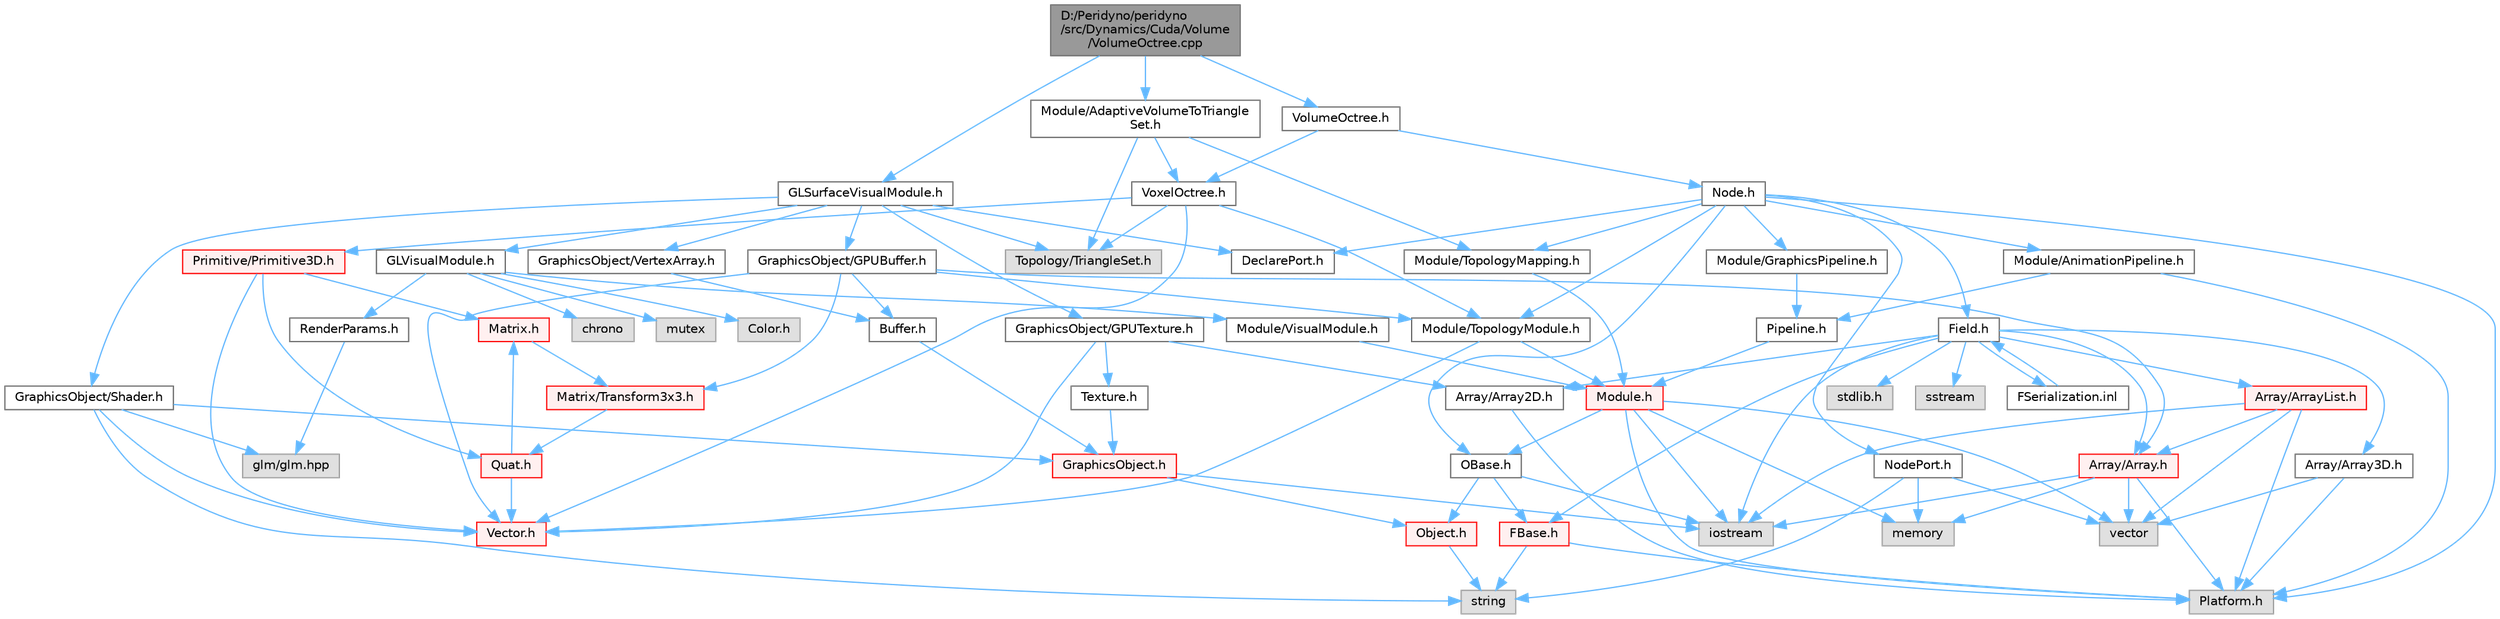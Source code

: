 digraph "D:/Peridyno/peridyno/src/Dynamics/Cuda/Volume/VolumeOctree.cpp"
{
 // LATEX_PDF_SIZE
  bgcolor="transparent";
  edge [fontname=Helvetica,fontsize=10,labelfontname=Helvetica,labelfontsize=10];
  node [fontname=Helvetica,fontsize=10,shape=box,height=0.2,width=0.4];
  Node1 [id="Node000001",label="D:/Peridyno/peridyno\l/src/Dynamics/Cuda/Volume\l/VolumeOctree.cpp",height=0.2,width=0.4,color="gray40", fillcolor="grey60", style="filled", fontcolor="black",tooltip=" "];
  Node1 -> Node2 [id="edge1_Node000001_Node000002",color="steelblue1",style="solid",tooltip=" "];
  Node2 [id="Node000002",label="VolumeOctree.h",height=0.2,width=0.4,color="grey40", fillcolor="white", style="filled",URL="$_volume_octree_8h.html",tooltip=" "];
  Node2 -> Node3 [id="edge2_Node000002_Node000003",color="steelblue1",style="solid",tooltip=" "];
  Node3 [id="Node000003",label="Node.h",height=0.2,width=0.4,color="grey40", fillcolor="white", style="filled",URL="$_node_8h.html",tooltip=" "];
  Node3 -> Node4 [id="edge3_Node000003_Node000004",color="steelblue1",style="solid",tooltip=" "];
  Node4 [id="Node000004",label="OBase.h",height=0.2,width=0.4,color="grey40", fillcolor="white", style="filled",URL="$_o_base_8h.html",tooltip=" "];
  Node4 -> Node5 [id="edge4_Node000004_Node000005",color="steelblue1",style="solid",tooltip=" "];
  Node5 [id="Node000005",label="iostream",height=0.2,width=0.4,color="grey60", fillcolor="#E0E0E0", style="filled",tooltip=" "];
  Node4 -> Node6 [id="edge5_Node000004_Node000006",color="steelblue1",style="solid",tooltip=" "];
  Node6 [id="Node000006",label="FBase.h",height=0.2,width=0.4,color="red", fillcolor="#FFF0F0", style="filled",URL="$_f_base_8h.html",tooltip=" "];
  Node6 -> Node7 [id="edge6_Node000006_Node000007",color="steelblue1",style="solid",tooltip=" "];
  Node7 [id="Node000007",label="Platform.h",height=0.2,width=0.4,color="grey60", fillcolor="#E0E0E0", style="filled",tooltip=" "];
  Node6 -> Node10 [id="edge7_Node000006_Node000010",color="steelblue1",style="solid",tooltip=" "];
  Node10 [id="Node000010",label="string",height=0.2,width=0.4,color="grey60", fillcolor="#E0E0E0", style="filled",tooltip=" "];
  Node4 -> Node13 [id="edge8_Node000004_Node000013",color="steelblue1",style="solid",tooltip=" "];
  Node13 [id="Node000013",label="Object.h",height=0.2,width=0.4,color="red", fillcolor="#FFF0F0", style="filled",URL="$_object_8h.html",tooltip=" "];
  Node13 -> Node10 [id="edge9_Node000013_Node000010",color="steelblue1",style="solid",tooltip=" "];
  Node3 -> Node16 [id="edge10_Node000003_Node000016",color="steelblue1",style="solid",tooltip=" "];
  Node16 [id="Node000016",label="Field.h",height=0.2,width=0.4,color="grey40", fillcolor="white", style="filled",URL="$_field_8h.html",tooltip=" "];
  Node16 -> Node5 [id="edge11_Node000016_Node000005",color="steelblue1",style="solid",tooltip=" "];
  Node16 -> Node17 [id="edge12_Node000016_Node000017",color="steelblue1",style="solid",tooltip=" "];
  Node17 [id="Node000017",label="stdlib.h",height=0.2,width=0.4,color="grey60", fillcolor="#E0E0E0", style="filled",tooltip=" "];
  Node16 -> Node18 [id="edge13_Node000016_Node000018",color="steelblue1",style="solid",tooltip=" "];
  Node18 [id="Node000018",label="sstream",height=0.2,width=0.4,color="grey60", fillcolor="#E0E0E0", style="filled",tooltip=" "];
  Node16 -> Node6 [id="edge14_Node000016_Node000006",color="steelblue1",style="solid",tooltip=" "];
  Node16 -> Node19 [id="edge15_Node000016_Node000019",color="steelblue1",style="solid",tooltip=" "];
  Node19 [id="Node000019",label="Array/Array.h",height=0.2,width=0.4,color="red", fillcolor="#FFF0F0", style="filled",URL="$_array_8h.html",tooltip=" "];
  Node19 -> Node7 [id="edge16_Node000019_Node000007",color="steelblue1",style="solid",tooltip=" "];
  Node19 -> Node21 [id="edge17_Node000019_Node000021",color="steelblue1",style="solid",tooltip=" "];
  Node21 [id="Node000021",label="vector",height=0.2,width=0.4,color="grey60", fillcolor="#E0E0E0", style="filled",tooltip=" "];
  Node19 -> Node5 [id="edge18_Node000019_Node000005",color="steelblue1",style="solid",tooltip=" "];
  Node19 -> Node23 [id="edge19_Node000019_Node000023",color="steelblue1",style="solid",tooltip=" "];
  Node23 [id="Node000023",label="memory",height=0.2,width=0.4,color="grey60", fillcolor="#E0E0E0", style="filled",tooltip=" "];
  Node16 -> Node25 [id="edge20_Node000016_Node000025",color="steelblue1",style="solid",tooltip=" "];
  Node25 [id="Node000025",label="Array/Array2D.h",height=0.2,width=0.4,color="grey40", fillcolor="white", style="filled",URL="$_array2_d_8h.html",tooltip=" "];
  Node25 -> Node7 [id="edge21_Node000025_Node000007",color="steelblue1",style="solid",tooltip=" "];
  Node16 -> Node26 [id="edge22_Node000016_Node000026",color="steelblue1",style="solid",tooltip=" "];
  Node26 [id="Node000026",label="Array/Array3D.h",height=0.2,width=0.4,color="grey40", fillcolor="white", style="filled",URL="$_array3_d_8h.html",tooltip=" "];
  Node26 -> Node7 [id="edge23_Node000026_Node000007",color="steelblue1",style="solid",tooltip=" "];
  Node26 -> Node21 [id="edge24_Node000026_Node000021",color="steelblue1",style="solid",tooltip=" "];
  Node16 -> Node27 [id="edge25_Node000016_Node000027",color="steelblue1",style="solid",tooltip=" "];
  Node27 [id="Node000027",label="Array/ArrayList.h",height=0.2,width=0.4,color="red", fillcolor="#FFF0F0", style="filled",URL="$_array_list_8h.html",tooltip=" "];
  Node27 -> Node21 [id="edge26_Node000027_Node000021",color="steelblue1",style="solid",tooltip=" "];
  Node27 -> Node5 [id="edge27_Node000027_Node000005",color="steelblue1",style="solid",tooltip=" "];
  Node27 -> Node7 [id="edge28_Node000027_Node000007",color="steelblue1",style="solid",tooltip=" "];
  Node27 -> Node19 [id="edge29_Node000027_Node000019",color="steelblue1",style="solid",tooltip=" "];
  Node16 -> Node68 [id="edge30_Node000016_Node000068",color="steelblue1",style="solid",tooltip=" "];
  Node68 [id="Node000068",label="FSerialization.inl",height=0.2,width=0.4,color="grey40", fillcolor="white", style="filled",URL="$_f_serialization_8inl.html",tooltip=" "];
  Node68 -> Node16 [id="edge31_Node000068_Node000016",color="steelblue1",style="solid",tooltip=" "];
  Node3 -> Node7 [id="edge32_Node000003_Node000007",color="steelblue1",style="solid",tooltip=" "];
  Node3 -> Node69 [id="edge33_Node000003_Node000069",color="steelblue1",style="solid",tooltip=" "];
  Node69 [id="Node000069",label="DeclarePort.h",height=0.2,width=0.4,color="grey40", fillcolor="white", style="filled",URL="$_declare_port_8h.html",tooltip=" "];
  Node3 -> Node70 [id="edge34_Node000003_Node000070",color="steelblue1",style="solid",tooltip=" "];
  Node70 [id="Node000070",label="NodePort.h",height=0.2,width=0.4,color="grey40", fillcolor="white", style="filled",URL="$_node_port_8h.html",tooltip=" "];
  Node70 -> Node10 [id="edge35_Node000070_Node000010",color="steelblue1",style="solid",tooltip=" "];
  Node70 -> Node21 [id="edge36_Node000070_Node000021",color="steelblue1",style="solid",tooltip=" "];
  Node70 -> Node23 [id="edge37_Node000070_Node000023",color="steelblue1",style="solid",tooltip=" "];
  Node3 -> Node71 [id="edge38_Node000003_Node000071",color="steelblue1",style="solid",tooltip=" "];
  Node71 [id="Node000071",label="Module/TopologyModule.h",height=0.2,width=0.4,color="grey40", fillcolor="white", style="filled",URL="$_topology_module_8h.html",tooltip=" "];
  Node71 -> Node32 [id="edge39_Node000071_Node000032",color="steelblue1",style="solid",tooltip=" "];
  Node32 [id="Node000032",label="Vector.h",height=0.2,width=0.4,color="red", fillcolor="#FFF0F0", style="filled",URL="$_vector_8h.html",tooltip=" "];
  Node71 -> Node72 [id="edge40_Node000071_Node000072",color="steelblue1",style="solid",tooltip=" "];
  Node72 [id="Node000072",label="Module.h",height=0.2,width=0.4,color="red", fillcolor="#FFF0F0", style="filled",URL="$_module_8h.html",tooltip=" "];
  Node72 -> Node7 [id="edge41_Node000072_Node000007",color="steelblue1",style="solid",tooltip=" "];
  Node72 -> Node23 [id="edge42_Node000072_Node000023",color="steelblue1",style="solid",tooltip=" "];
  Node72 -> Node21 [id="edge43_Node000072_Node000021",color="steelblue1",style="solid",tooltip=" "];
  Node72 -> Node5 [id="edge44_Node000072_Node000005",color="steelblue1",style="solid",tooltip=" "];
  Node72 -> Node4 [id="edge45_Node000072_Node000004",color="steelblue1",style="solid",tooltip=" "];
  Node3 -> Node92 [id="edge46_Node000003_Node000092",color="steelblue1",style="solid",tooltip=" "];
  Node92 [id="Node000092",label="Module/TopologyMapping.h",height=0.2,width=0.4,color="grey40", fillcolor="white", style="filled",URL="$_topology_mapping_8h.html",tooltip=" "];
  Node92 -> Node72 [id="edge47_Node000092_Node000072",color="steelblue1",style="solid",tooltip=" "];
  Node3 -> Node93 [id="edge48_Node000003_Node000093",color="steelblue1",style="solid",tooltip=" "];
  Node93 [id="Node000093",label="Module/AnimationPipeline.h",height=0.2,width=0.4,color="grey40", fillcolor="white", style="filled",URL="$_animation_pipeline_8h.html",tooltip=" "];
  Node93 -> Node94 [id="edge49_Node000093_Node000094",color="steelblue1",style="solid",tooltip=" "];
  Node94 [id="Node000094",label="Pipeline.h",height=0.2,width=0.4,color="grey40", fillcolor="white", style="filled",URL="$_pipeline_8h.html",tooltip=" "];
  Node94 -> Node72 [id="edge50_Node000094_Node000072",color="steelblue1",style="solid",tooltip=" "];
  Node93 -> Node7 [id="edge51_Node000093_Node000007",color="steelblue1",style="solid",tooltip=" "];
  Node3 -> Node95 [id="edge52_Node000003_Node000095",color="steelblue1",style="solid",tooltip=" "];
  Node95 [id="Node000095",label="Module/GraphicsPipeline.h",height=0.2,width=0.4,color="grey40", fillcolor="white", style="filled",URL="$_graphics_pipeline_8h.html",tooltip=" "];
  Node95 -> Node94 [id="edge53_Node000095_Node000094",color="steelblue1",style="solid",tooltip=" "];
  Node2 -> Node96 [id="edge54_Node000002_Node000096",color="steelblue1",style="solid",tooltip=" "];
  Node96 [id="Node000096",label="VoxelOctree.h",height=0.2,width=0.4,color="grey40", fillcolor="white", style="filled",URL="$_voxel_octree_8h.html",tooltip=" "];
  Node96 -> Node97 [id="edge55_Node000096_Node000097",color="steelblue1",style="solid",tooltip=" "];
  Node97 [id="Node000097",label="Topology/TriangleSet.h",height=0.2,width=0.4,color="grey60", fillcolor="#E0E0E0", style="filled",tooltip=" "];
  Node96 -> Node71 [id="edge56_Node000096_Node000071",color="steelblue1",style="solid",tooltip=" "];
  Node96 -> Node98 [id="edge57_Node000096_Node000098",color="steelblue1",style="solid",tooltip=" "];
  Node98 [id="Node000098",label="Primitive/Primitive3D.h",height=0.2,width=0.4,color="red", fillcolor="#FFF0F0", style="filled",URL="$_primitive3_d_8h.html",tooltip=" "];
  Node98 -> Node32 [id="edge58_Node000098_Node000032",color="steelblue1",style="solid",tooltip=" "];
  Node98 -> Node50 [id="edge59_Node000098_Node000050",color="steelblue1",style="solid",tooltip=" "];
  Node50 [id="Node000050",label="Matrix.h",height=0.2,width=0.4,color="red", fillcolor="#FFF0F0", style="filled",URL="$_matrix_8h.html",tooltip=" "];
  Node50 -> Node62 [id="edge60_Node000050_Node000062",color="steelblue1",style="solid",tooltip=" "];
  Node62 [id="Node000062",label="Matrix/Transform3x3.h",height=0.2,width=0.4,color="red", fillcolor="#FFF0F0", style="filled",URL="$_transform3x3_8h.html",tooltip=" "];
  Node62 -> Node63 [id="edge61_Node000062_Node000063",color="steelblue1",style="solid",tooltip=" "];
  Node63 [id="Node000063",label="Quat.h",height=0.2,width=0.4,color="red", fillcolor="#FFF0F0", style="filled",URL="$_quat_8h.html",tooltip="Implementation of quaternion."];
  Node63 -> Node32 [id="edge62_Node000063_Node000032",color="steelblue1",style="solid",tooltip=" "];
  Node63 -> Node50 [id="edge63_Node000063_Node000050",color="steelblue1",style="solid",tooltip=" "];
  Node98 -> Node63 [id="edge64_Node000098_Node000063",color="steelblue1",style="solid",tooltip=" "];
  Node96 -> Node32 [id="edge65_Node000096_Node000032",color="steelblue1",style="solid",tooltip=" "];
  Node1 -> Node102 [id="edge66_Node000001_Node000102",color="steelblue1",style="solid",tooltip=" "];
  Node102 [id="Node000102",label="Module/AdaptiveVolumeToTriangle\lSet.h",height=0.2,width=0.4,color="grey40", fillcolor="white", style="filled",URL="$_adaptive_volume_to_triangle_set_8h.html",tooltip=" "];
  Node102 -> Node92 [id="edge67_Node000102_Node000092",color="steelblue1",style="solid",tooltip=" "];
  Node102 -> Node96 [id="edge68_Node000102_Node000096",color="steelblue1",style="solid",tooltip=" "];
  Node102 -> Node97 [id="edge69_Node000102_Node000097",color="steelblue1",style="solid",tooltip=" "];
  Node1 -> Node103 [id="edge70_Node000001_Node000103",color="steelblue1",style="solid",tooltip=" "];
  Node103 [id="Node000103",label="GLSurfaceVisualModule.h",height=0.2,width=0.4,color="grey40", fillcolor="white", style="filled",URL="$_g_l_surface_visual_module_8h.html",tooltip=" "];
  Node103 -> Node69 [id="edge71_Node000103_Node000069",color="steelblue1",style="solid",tooltip=" "];
  Node103 -> Node97 [id="edge72_Node000103_Node000097",color="steelblue1",style="solid",tooltip=" "];
  Node103 -> Node104 [id="edge73_Node000103_Node000104",color="steelblue1",style="solid",tooltip=" "];
  Node104 [id="Node000104",label="GLVisualModule.h",height=0.2,width=0.4,color="grey40", fillcolor="white", style="filled",URL="$_g_l_visual_module_8h.html",tooltip=" "];
  Node104 -> Node105 [id="edge74_Node000104_Node000105",color="steelblue1",style="solid",tooltip=" "];
  Node105 [id="Node000105",label="chrono",height=0.2,width=0.4,color="grey60", fillcolor="#E0E0E0", style="filled",tooltip=" "];
  Node104 -> Node74 [id="edge75_Node000104_Node000074",color="steelblue1",style="solid",tooltip=" "];
  Node74 [id="Node000074",label="mutex",height=0.2,width=0.4,color="grey60", fillcolor="#E0E0E0", style="filled",tooltip=" "];
  Node104 -> Node106 [id="edge76_Node000104_Node000106",color="steelblue1",style="solid",tooltip=" "];
  Node106 [id="Node000106",label="Module/VisualModule.h",height=0.2,width=0.4,color="grey40", fillcolor="white", style="filled",URL="$_visual_module_8h.html",tooltip=" "];
  Node106 -> Node72 [id="edge77_Node000106_Node000072",color="steelblue1",style="solid",tooltip=" "];
  Node104 -> Node107 [id="edge78_Node000104_Node000107",color="steelblue1",style="solid",tooltip=" "];
  Node107 [id="Node000107",label="Color.h",height=0.2,width=0.4,color="grey60", fillcolor="#E0E0E0", style="filled",tooltip=" "];
  Node104 -> Node108 [id="edge79_Node000104_Node000108",color="steelblue1",style="solid",tooltip=" "];
  Node108 [id="Node000108",label="RenderParams.h",height=0.2,width=0.4,color="grey40", fillcolor="white", style="filled",URL="$_render_params_8h.html",tooltip=" "];
  Node108 -> Node67 [id="edge80_Node000108_Node000067",color="steelblue1",style="solid",tooltip=" "];
  Node67 [id="Node000067",label="glm/glm.hpp",height=0.2,width=0.4,color="grey60", fillcolor="#E0E0E0", style="filled",tooltip=" "];
  Node103 -> Node109 [id="edge81_Node000103_Node000109",color="steelblue1",style="solid",tooltip=" "];
  Node109 [id="Node000109",label="GraphicsObject/GPUBuffer.h",height=0.2,width=0.4,color="grey40", fillcolor="white", style="filled",URL="$_g_p_u_buffer_8h.html",tooltip=" "];
  Node109 -> Node110 [id="edge82_Node000109_Node000110",color="steelblue1",style="solid",tooltip=" "];
  Node110 [id="Node000110",label="Buffer.h",height=0.2,width=0.4,color="grey40", fillcolor="white", style="filled",URL="$_buffer_8h.html",tooltip=" "];
  Node110 -> Node111 [id="edge83_Node000110_Node000111",color="steelblue1",style="solid",tooltip=" "];
  Node111 [id="Node000111",label="GraphicsObject.h",height=0.2,width=0.4,color="red", fillcolor="#FFF0F0", style="filled",URL="$_graphics_object_8h.html",tooltip=" "];
  Node111 -> Node5 [id="edge84_Node000111_Node000005",color="steelblue1",style="solid",tooltip=" "];
  Node111 -> Node13 [id="edge85_Node000111_Node000013",color="steelblue1",style="solid",tooltip=" "];
  Node109 -> Node19 [id="edge86_Node000109_Node000019",color="steelblue1",style="solid",tooltip=" "];
  Node109 -> Node32 [id="edge87_Node000109_Node000032",color="steelblue1",style="solid",tooltip=" "];
  Node109 -> Node62 [id="edge88_Node000109_Node000062",color="steelblue1",style="solid",tooltip=" "];
  Node109 -> Node71 [id="edge89_Node000109_Node000071",color="steelblue1",style="solid",tooltip=" "];
  Node103 -> Node112 [id="edge90_Node000103_Node000112",color="steelblue1",style="solid",tooltip=" "];
  Node112 [id="Node000112",label="GraphicsObject/GPUTexture.h",height=0.2,width=0.4,color="grey40", fillcolor="white", style="filled",URL="$_g_p_u_texture_8h.html",tooltip=" "];
  Node112 -> Node113 [id="edge91_Node000112_Node000113",color="steelblue1",style="solid",tooltip=" "];
  Node113 [id="Node000113",label="Texture.h",height=0.2,width=0.4,color="grey40", fillcolor="white", style="filled",URL="$_texture_8h.html",tooltip=" "];
  Node113 -> Node111 [id="edge92_Node000113_Node000111",color="steelblue1",style="solid",tooltip=" "];
  Node112 -> Node32 [id="edge93_Node000112_Node000032",color="steelblue1",style="solid",tooltip=" "];
  Node112 -> Node25 [id="edge94_Node000112_Node000025",color="steelblue1",style="solid",tooltip=" "];
  Node103 -> Node114 [id="edge95_Node000103_Node000114",color="steelblue1",style="solid",tooltip=" "];
  Node114 [id="Node000114",label="GraphicsObject/VertexArray.h",height=0.2,width=0.4,color="grey40", fillcolor="white", style="filled",URL="$_vertex_array_8h.html",tooltip=" "];
  Node114 -> Node110 [id="edge96_Node000114_Node000110",color="steelblue1",style="solid",tooltip=" "];
  Node103 -> Node115 [id="edge97_Node000103_Node000115",color="steelblue1",style="solid",tooltip=" "];
  Node115 [id="Node000115",label="GraphicsObject/Shader.h",height=0.2,width=0.4,color="grey40", fillcolor="white", style="filled",URL="$_shader_8h.html",tooltip=" "];
  Node115 -> Node111 [id="edge98_Node000115_Node000111",color="steelblue1",style="solid",tooltip=" "];
  Node115 -> Node10 [id="edge99_Node000115_Node000010",color="steelblue1",style="solid",tooltip=" "];
  Node115 -> Node32 [id="edge100_Node000115_Node000032",color="steelblue1",style="solid",tooltip=" "];
  Node115 -> Node67 [id="edge101_Node000115_Node000067",color="steelblue1",style="solid",tooltip=" "];
}
